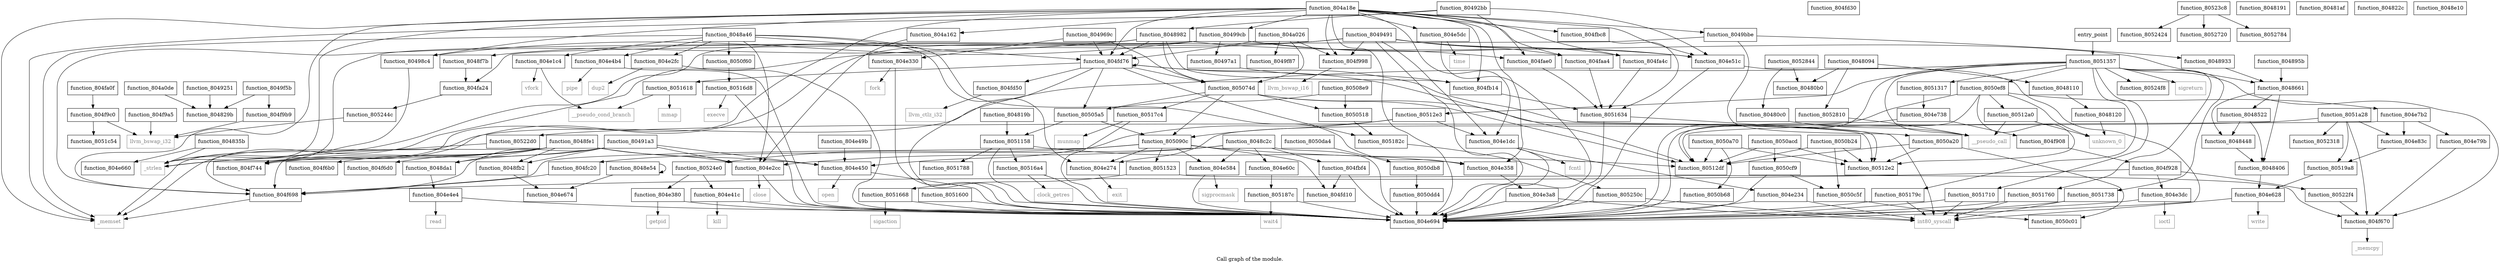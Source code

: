 digraph "Call graph of the module." {
  label="Call graph of the module.";
  node [shape=record];

  Node_function_804969c [label="{function_804969c}"];
  Node_function_80498c4 [label="{function_80498c4}"];
  Node_function_80499cb [label="{function_80499cb}"];
  Node_function_8049bbe [label="{function_8049bbe}"];
  Node_function_8049f5b [label="{function_8049f5b}"];
  Node_function_804faa4 [label="{function_804faa4}"];
  Node_function_8049f87 [label="{function_8049f87}"];
  Node_function_804a026 [label="{function_804a026}"];
  Node_function_8051760 [label="{function_8051760}"];
  Node_function_804f6b0 [label="{function_804f6b0}"];
  Node_function_804e41c [label="{function_804e41c}"];
  Node_function_804e358 [label="{function_804e358}"];
  Node_function_804fbc8 [label="{function_804fbc8}"];
  Node_function_804fa0f [label="{function_804fa0f}"];
  Node_function_804e628 [label="{function_804e628}"];
  Node_function_804a0de [label="{function_804a0de}"];
  Node_function_804a162 [label="{function_804a162}"];
  Node_function_804a18e [label="{function_804a18e}"];
  Node_function_804e660 [label="{function_804e660}"];
  Node_function_804e450 [label="{function_804e450}"];
  Node_function_804f6d0 [label="{function_804f6d0}"];
  Node_function_804e674 [label="{function_804e674}"];
  Node_function_804e49b [label="{function_804e49b}"];
  Node_function_804e1c4 [label="{function_804e1c4}"];
  Node_function_804e380 [label="{function_804e380}"];
  Node_function_804e694 [label="{function_804e694}"];
  Node_function_804fa24 [label="{function_804fa24}"];
  Node_function_804e1dc [label="{function_804e1dc}"];
  Node_function_804e738 [label="{function_804e738}"];
  Node_function_804e3a8 [label="{function_804e3a8}"];
  Node_function_804e79b [label="{function_804e79b}"];
  Node_function_804e4b4 [label="{function_804e4b4}"];
  Node_function_804f744 [label="{function_804f744}"];
  Node_function_804fb14 [label="{function_804fb14}"];
  Node_function_804e4e4 [label="{function_804e4e4}"];
  Node_function_804e234 [label="{function_804e234}"];
  Node_function_804e7b2 [label="{function_804e7b2}"];
  Node_function_804f908 [label="{function_804f908}"];
  Node_function_804e274 [label="{function_804e274}"];
  Node_function_804e83c [label="{function_804e83c}"];
  Node_function_804f928 [label="{function_804f928}"];
  Node_function_804e51c [label="{function_804e51c}"];
  Node_function_804e2cc [label="{function_804e2cc}"];
  Node_function_804f670 [label="{function_804f670}"];
  Node_function_804f998 [label="{function_804f998}"];
  Node_function_804e584 [label="{function_804e584}"];
  Node_function_804f9a5 [label="{function_804f9a5}"];
  Node_function_804e3dc [label="{function_804e3dc}"];
  Node_function_804fa4c [label="{function_804fa4c}"];
  Node_function_804e2fc [label="{function_804e2fc}"];
  Node_function_804f698 [label="{function_804f698}"];
  Node_function_804fae0 [label="{function_804fae0}"];
  Node_function_804e5dc [label="{function_804e5dc}"];
  Node_function_804f9b9 [label="{function_804f9b9}"];
  Node_function_804f9c0 [label="{function_804f9c0}"];
  Node_function_804e60c [label="{function_804e60c}"];
  Node_function_804e330 [label="{function_804e330}"];
  Node_function_804fbf4 [label="{function_804fbf4}"];
  Node_function_804fc20 [label="{function_804fc20}"];
  Node_function_804fd10 [label="{function_804fd10}"];
  Node_function_804fd30 [label="{function_804fd30}"];
  Node_function_804fd50 [label="{function_804fd50}"];
  Node_function_804fd76 [label="{function_804fd76}"];
  Node_function_8050518 [label="{function_8050518}"];
  Node_function_80505a5 [label="{function_80505a5}"];
  Node_function_805074d [label="{function_805074d}"];
  Node_function_80508e9 [label="{function_80508e9}"];
  Node_function_805090c [label="{function_805090c}"];
  Node_function_8050a20 [label="{function_8050a20}"];
  Node_function_8050a70 [label="{function_8050a70}"];
  Node_function_8050acd [label="{function_8050acd}"];
  Node_function_8050b24 [label="{function_8050b24}"];
  Node_function_8050b68 [label="{function_8050b68}"];
  Node_function_8050c01 [label="{function_8050c01}"];
  Node_function_8050c5f [label="{function_8050c5f}"];
  Node_function_8050cf9 [label="{function_8050cf9}"];
  Node_function_8050da4 [label="{function_8050da4}"];
  Node_function_8050db8 [label="{function_8050db8}"];
  Node_function_8050dd4 [label="{function_8050dd4}"];
  Node_function_8050ef8 [label="{function_8050ef8}"];
  Node_function_8050f60 [label="{function_8050f60}"];
  Node_function_8051158 [label="{function_8051158}"];
  Node_function_80512a0 [label="{function_80512a0}"];
  Node_function_80512df [label="{function_80512df}"];
  Node_function_80512e2 [label="{function_80512e2}"];
  Node_function_80512e3 [label="{function_80512e3}"];
  Node_function_8051317 [label="{function_8051317}"];
  Node_function_8051357 [label="{function_8051357}"];
  Node_function_8051523 [label="{function_8051523}"];
  Node_function_8051600 [label="{function_8051600}"];
  Node_function_8051618 [label="{function_8051618}"];
  Node_function_8051634 [label="{function_8051634}"];
  Node_function_8051738 [label="{function_8051738}"];
  Node_function_8051668 [label="{function_8051668}"];
  Node_function_80516a4 [label="{function_80516a4}"];
  Node_function_80516d8 [label="{function_80516d8}"];
  Node_function_8051710 [label="{function_8051710}"];
  Node_function_8051788 [label="{function_8051788}"];
  Node_function_805179c [label="{function_805179c}"];
  Node_function_80517c4 [label="{function_80517c4}"];
  Node_function_805182c [label="{function_805182c}"];
  Node_function_805187c [label="{function_805187c}"];
  Node_function_80519a8 [label="{function_80519a8}"];
  Node_function_8051a28 [label="{function_8051a28}"];
  Node_function_8051c54 [label="{function_8051c54}"];
  Node_function_80522d0 [label="{function_80522d0}"];
  Node_function_80522f4 [label="{function_80522f4}"];
  Node_function_8052318 [label="{function_8052318}"];
  Node_function_80523c8 [label="{function_80523c8}"];
  Node_function_8052424 [label="{function_8052424}"];
  Node_function_805244c [label="{function_805244c}"];
  Node_function_80524e0 [label="{function_80524e0}"];
  Node_function_80524f8 [label="{function_80524f8}"];
  Node_function_805250c [label="{function_805250c}"];
  Node_function_8052720 [label="{function_8052720}"];
  Node_function_8052784 [label="{function_8052784}"];
  Node_function_8052810 [label="{function_8052810}"];
  Node_function_8052844 [label="{function_8052844}"];
  Node_llvm_ctlz_i32 [color="gray50", fontcolor="gray50", label="{llvm_ctlz_i32}"];
  Node_llvm_bswap_i32 [color="gray50", fontcolor="gray50", label="{llvm_bswap_i32}"];
  Node__strlen [color="gray50", fontcolor="gray50", label="{_strlen}"];
  Node__memset [color="gray50", fontcolor="gray50", label="{_memset}"];
  Node__memcpy [color="gray50", fontcolor="gray50", label="{_memcpy}"];
  Node_llvm_bswap_i16 [color="gray50", fontcolor="gray50", label="{llvm_bswap_i16}"];
  Node_unknown_0 [color="gray50", fontcolor="gray50", label="{unknown_0}"];
  Node_vfork [color="gray50", fontcolor="gray50", label="{vfork}"];
  Node_fcntl [color="gray50", fontcolor="gray50", label="{fcntl}"];
  Node_int80_syscall [color="gray50", fontcolor="gray50", label="{int80_syscall}"];
  Node_exit [color="gray50", fontcolor="gray50", label="{exit}"];
  Node_close [color="gray50", fontcolor="gray50", label="{close}"];
  Node_dup2 [color="gray50", fontcolor="gray50", label="{dup2}"];
  Node_fork [color="gray50", fontcolor="gray50", label="{fork}"];
  Node_getpid [color="gray50", fontcolor="gray50", label="{getpid}"];
  Node_ioctl [color="gray50", fontcolor="gray50", label="{ioctl}"];
  Node_kill [color="gray50", fontcolor="gray50", label="{kill}"];
  Node_open [color="gray50", fontcolor="gray50", label="{open}"];
  Node_pipe [color="gray50", fontcolor="gray50", label="{pipe}"];
  Node_read [color="gray50", fontcolor="gray50", label="{read}"];
  Node_sigprocmask [color="gray50", fontcolor="gray50", label="{sigprocmask}"];
  Node_time [color="gray50", fontcolor="gray50", label="{time}"];
  Node_write [color="gray50", fontcolor="gray50", label="{write}"];
  Node_sigreturn [color="gray50", fontcolor="gray50", label="{sigreturn}"];
  Node_mmap [color="gray50", fontcolor="gray50", label="{mmap}"];
  Node_sigaction [color="gray50", fontcolor="gray50", label="{sigaction}"];
  Node_clock_getres [color="gray50", fontcolor="gray50", label="{clock_getres}"];
  Node_execve [color="gray50", fontcolor="gray50", label="{execve}"];
  Node_munmap [color="gray50", fontcolor="gray50", label="{munmap}"];
  Node_wait4 [color="gray50", fontcolor="gray50", label="{wait4}"];
  Node___pseudo_call [color="gray50", fontcolor="gray50", label="{__pseudo_call}"];
  Node___pseudo_cond_branch [color="gray50", fontcolor="gray50", label="{__pseudo_cond_branch}"];
  Node_function_8048094 [label="{function_8048094}"];
  Node_function_80480b0 [label="{function_80480b0}"];
  Node_function_80480c0 [label="{function_80480c0}"];
  Node_function_8048110 [label="{function_8048110}"];
  Node_function_8048120 [label="{function_8048120}"];
  Node_entry_point [label="{entry_point}"];
  Node_function_8048191 [label="{function_8048191}"];
  Node_function_804819b [label="{function_804819b}"];
  Node_function_80481af [label="{function_80481af}"];
  Node_function_804822c [label="{function_804822c}"];
  Node_function_804829b [label="{function_804829b}"];
  Node_function_804835b [label="{function_804835b}"];
  Node_function_8048406 [label="{function_8048406}"];
  Node_function_8048448 [label="{function_8048448}"];
  Node_function_80497a1 [label="{function_80497a1}"];
  Node_function_8048522 [label="{function_8048522}"];
  Node_function_8048661 [label="{function_8048661}"];
  Node_function_8048933 [label="{function_8048933}"];
  Node_function_804895b [label="{function_804895b}"];
  Node_function_8048982 [label="{function_8048982}"];
  Node_function_8048a46 [label="{function_8048a46}"];
  Node_function_8048c2c [label="{function_8048c2c}"];
  Node_function_8048da1 [label="{function_8048da1}"];
  Node_function_8048e10 [label="{function_8048e10}"];
  Node_function_8048e54 [label="{function_8048e54}"];
  Node_function_8048f7b [label="{function_8048f7b}"];
  Node_function_8048fb2 [label="{function_8048fb2}"];
  Node_function_8048fe1 [label="{function_8048fe1}"];
  Node_function_80491a3 [label="{function_80491a3}"];
  Node_function_8049251 [label="{function_8049251}"];
  Node_function_80492bb [label="{function_80492bb}"];
  Node_function_8049491 [label="{function_8049491}"];
  Node_function_804969c -> Node_function_804e330;
  Node_function_804969c -> Node_function_804fd76;
  Node_function_804969c -> Node_function_805074d;
  Node_function_80498c4 -> Node__strlen;
  Node_function_80499cb -> Node_function_80498c4;
  Node_function_80499cb -> Node_function_804f744;
  Node_function_80499cb -> Node_function_804e51c;
  Node_function_80499cb -> Node_function_804fae0;
  Node_function_80499cb -> Node__memset;
  Node_function_80499cb -> Node_function_80497a1;
  Node_function_8049bbe -> Node_function_804fa24;
  Node_function_8049bbe -> Node_function_8050a20;
  Node_function_8049bbe -> Node_function_8048933;
  Node_function_8049f5b -> Node_function_804f9b9;
  Node_function_8049f5b -> Node_function_804829b;
  Node_function_804faa4 -> Node_function_8051634;
  Node_function_804a026 -> Node_function_8049f87;
  Node_function_804a026 -> Node_function_804f998;
  Node_function_804a026 -> Node_function_804fd76;
  Node_function_804a026 -> Node_function_805074d;
  Node_function_8051760 -> Node_function_804e694;
  Node_function_8051760 -> Node_int80_syscall;
  Node_function_804e41c -> Node_function_804e694;
  Node_function_804e41c -> Node_kill;
  Node_function_804e358 -> Node_function_804e3a8;
  Node_function_804fbc8 -> Node_function_8051634;
  Node_function_804fa0f -> Node_function_804f9c0;
  Node_function_804e628 -> Node_function_804e694;
  Node_function_804e628 -> Node_write;
  Node_function_804a0de -> Node_function_804829b;
  Node_function_804a162 -> Node_function_804e2cc;
  Node_function_804a18e -> Node_function_80498c4;
  Node_function_804a18e -> Node_function_80499cb;
  Node_function_804a18e -> Node_function_8049bbe;
  Node_function_804a18e -> Node_function_804faa4;
  Node_function_804a18e -> Node_function_804e358;
  Node_function_804a18e -> Node_function_804fbc8;
  Node_function_804a18e -> Node_function_804a162;
  Node_function_804a18e -> Node_function_804e694;
  Node_function_804a18e -> Node_function_804e1dc;
  Node_function_804a18e -> Node_function_804f744;
  Node_function_804a18e -> Node_function_804fb14;
  Node_function_804a18e -> Node_function_804e51c;
  Node_function_804a18e -> Node_function_804f998;
  Node_function_804a18e -> Node_function_804fa4c;
  Node_function_804a18e -> Node_function_804f698;
  Node_function_804a18e -> Node_function_804e5dc;
  Node_function_804a18e -> Node_function_804fd76;
  Node_function_804a18e -> Node__strlen;
  Node_function_804a18e -> Node__memset;
  Node_function_804e450 -> Node_function_804e694;
  Node_function_804e450 -> Node_open;
  Node_function_804e49b -> Node_function_804e450;
  Node_function_804e1c4 -> Node_vfork;
  Node_function_804e1c4 -> Node___pseudo_cond_branch;
  Node_function_804e380 -> Node_function_804e694;
  Node_function_804e380 -> Node_getpid;
  Node_function_804fa24 -> Node_function_805244c;
  Node_function_804e1dc -> Node_function_804e694;
  Node_function_804e1dc -> Node_function_804e234;
  Node_function_804e1dc -> Node_fcntl;
  Node_function_804e738 -> Node_function_804e694;
  Node_function_804e738 -> Node_function_804f908;
  Node_function_804e3a8 -> Node_function_804e694;
  Node_function_804e3a8 -> Node_int80_syscall;
  Node_function_804e79b -> Node_function_804f670;
  Node_function_804e4b4 -> Node_function_804e694;
  Node_function_804e4b4 -> Node_pipe;
  Node_function_804fb14 -> Node_function_8051634;
  Node_function_804e4e4 -> Node_function_804e694;
  Node_function_804e4e4 -> Node_read;
  Node_function_804e234 -> Node_function_804e694;
  Node_function_804e234 -> Node_int80_syscall;
  Node_function_804e7b2 -> Node_function_804e79b;
  Node_function_804e7b2 -> Node_function_804e83c;
  Node_function_804e7b2 -> Node_function_80512df;
  Node_function_804f908 -> Node_function_804f928;
  Node_function_804e274 -> Node_exit;
  Node_function_804e83c -> Node_function_80519a8;
  Node_function_804f928 -> Node_function_804e3dc;
  Node_function_804f928 -> Node_function_804f698;
  Node_function_804f928 -> Node_function_80522f4;
  Node_function_804e51c -> Node_function_804e694;
  Node_function_804e51c -> Node_int80_syscall;
  Node_function_804e2cc -> Node_function_804e694;
  Node_function_804e2cc -> Node_close;
  Node_function_804f670 -> Node__memcpy;
  Node_function_804f998 -> Node_llvm_bswap_i16;
  Node_function_804e584 -> Node_function_804e694;
  Node_function_804e584 -> Node_sigprocmask;
  Node_function_804f9a5 -> Node_llvm_bswap_i32;
  Node_function_804e3dc -> Node_function_804e694;
  Node_function_804e3dc -> Node_ioctl;
  Node_function_804fa4c -> Node_function_8051634;
  Node_function_804e2fc -> Node_function_804e694;
  Node_function_804e2fc -> Node_dup2;
  Node_function_804f698 -> Node__memset;
  Node_function_804fae0 -> Node_function_8051634;
  Node_function_804e5dc -> Node_function_804e694;
  Node_function_804e5dc -> Node_time;
  Node_function_804f9b9 -> Node_llvm_bswap_i32;
  Node_function_804f9c0 -> Node_function_8051c54;
  Node_function_804f9c0 -> Node_llvm_bswap_i32;
  Node_function_804e60c -> Node_function_805187c;
  Node_function_804e330 -> Node_function_804e694;
  Node_function_804e330 -> Node_fork;
  Node_function_804fbf4 -> Node_function_804e694;
  Node_function_804fbf4 -> Node_function_804fd10;
  Node_function_804fc20 -> Node_function_804f698;
  Node_function_804fd50 -> Node_llvm_ctlz_i32;
  Node_function_804fd76 -> Node_function_804e694;
  Node_function_804fd76 -> Node_function_804fd50;
  Node_function_804fd76 -> Node_function_804fd76;
  Node_function_804fd76 -> Node_function_80505a5;
  Node_function_804fd76 -> Node_function_805074d;
  Node_function_804fd76 -> Node_function_80512df;
  Node_function_804fd76 -> Node_function_80512e2;
  Node_function_804fd76 -> Node_function_8051618;
  Node_function_804fd76 -> Node_function_805182c;
  Node_function_8050518 -> Node_function_805182c;
  Node_function_80505a5 -> Node_function_805090c;
  Node_function_80505a5 -> Node_function_8051158;
  Node_function_805074d -> Node_function_8050518;
  Node_function_805074d -> Node_function_80505a5;
  Node_function_805074d -> Node_function_805090c;
  Node_function_805074d -> Node_function_80512df;
  Node_function_805074d -> Node_function_80512e2;
  Node_function_805074d -> Node_function_80517c4;
  Node_function_80508e9 -> Node_function_8050518;
  Node_function_80508e9 -> Node_function_80505a5;
  Node_function_805090c -> Node_function_804e274;
  Node_function_805090c -> Node_function_804e584;
  Node_function_805090c -> Node_function_804f698;
  Node_function_805090c -> Node_function_804fd10;
  Node_function_805090c -> Node_function_80512df;
  Node_function_805090c -> Node_function_8051523;
  Node_function_805090c -> Node_function_80524e0;
  Node_function_8050a20 -> Node_function_8050c01;
  Node_function_8050a20 -> Node_function_80512df;
  Node_function_8050a20 -> Node_function_80512e2;
  Node_function_8050a70 -> Node_function_8050b68;
  Node_function_8050a70 -> Node_function_80512df;
  Node_function_8050a70 -> Node_function_80512e2;
  Node_function_8050acd -> Node_function_8050cf9;
  Node_function_8050acd -> Node_function_80512df;
  Node_function_8050acd -> Node_function_80512e2;
  Node_function_8050b24 -> Node_function_8050c5f;
  Node_function_8050b24 -> Node_function_80512df;
  Node_function_8050b24 -> Node_function_80512e2;
  Node_function_8050b68 -> Node_function_804e694;
  Node_function_8050c5f -> Node_function_8050c01;
  Node_function_8050cf9 -> Node_function_804e694;
  Node_function_8050cf9 -> Node_function_8050c5f;
  Node_function_8050da4 -> Node_function_8050db8;
  Node_function_8050db8 -> Node_function_8050dd4;
  Node_function_8050dd4 -> Node_function_804e694;
  Node_function_8050ef8 -> Node_function_804e7b2;
  Node_function_8050ef8 -> Node_function_804e274;
  Node_function_8050ef8 -> Node_function_80512a0;
  Node_function_8050ef8 -> Node_function_80512df;
  Node_function_8050ef8 -> Node_function_80512e2;
  Node_function_8050ef8 -> Node_unknown_0;
  Node_function_8050f60 -> Node_function_80516d8;
  Node_function_8051158 -> Node_function_804e358;
  Node_function_8051158 -> Node_function_804e694;
  Node_function_8051158 -> Node_function_80516a4;
  Node_function_8051158 -> Node_function_8051788;
  Node_function_80512a0 -> Node_unknown_0;
  Node_function_80512a0 -> Node___pseudo_call;
  Node_function_80512e3 -> Node_function_804e450;
  Node_function_80512e3 -> Node_function_804e1dc;
  Node_function_80512e3 -> Node_function_805090c;
  Node_function_8051317 -> Node_function_804e738;
  Node_function_8051357 -> Node_function_8051760;
  Node_function_8051357 -> Node_function_804e694;
  Node_function_8051357 -> Node_function_804f670;
  Node_function_8051357 -> Node_function_804f698;
  Node_function_8051357 -> Node_function_8050ef8;
  Node_function_8051357 -> Node_function_80512e3;
  Node_function_8051357 -> Node_function_8051317;
  Node_function_8051357 -> Node_function_8051738;
  Node_function_8051357 -> Node_function_8051710;
  Node_function_8051357 -> Node_function_805179c;
  Node_function_8051357 -> Node_function_80524f8;
  Node_function_8051357 -> Node_sigreturn;
  Node_function_8051357 -> Node___pseudo_call;
  Node_function_8051523 -> Node_function_804f670;
  Node_function_8051523 -> Node_function_8051668;
  Node_function_8051600 -> Node_function_804e694;
  Node_function_8051618 -> Node_mmap;
  Node_function_8051618 -> Node___pseudo_cond_branch;
  Node_function_8051634 -> Node_function_804e694;
  Node_function_8051634 -> Node_int80_syscall;
  Node_function_8051738 -> Node_function_804e694;
  Node_function_8051738 -> Node_int80_syscall;
  Node_function_8051668 -> Node_function_804e694;
  Node_function_8051668 -> Node_sigaction;
  Node_function_80516a4 -> Node_function_804e694;
  Node_function_80516a4 -> Node_clock_getres;
  Node_function_80516d8 -> Node_function_804e694;
  Node_function_80516d8 -> Node_execve;
  Node_function_8051710 -> Node_function_804e694;
  Node_function_8051710 -> Node_int80_syscall;
  Node_function_805179c -> Node_function_804e694;
  Node_function_805179c -> Node_int80_syscall;
  Node_function_80517c4 -> Node_function_804e694;
  Node_function_80517c4 -> Node_munmap;
  Node_function_805182c -> Node_function_805250c;
  Node_function_805187c -> Node_function_804e694;
  Node_function_805187c -> Node_wait4;
  Node_function_80519a8 -> Node_function_804e628;
  Node_function_8051a28 -> Node_function_804e83c;
  Node_function_8051a28 -> Node_function_804f670;
  Node_function_8051a28 -> Node_function_80519a8;
  Node_function_8051a28 -> Node_function_80522d0;
  Node_function_8051a28 -> Node_function_8052318;
  Node_function_80522d0 -> Node__strlen;
  Node_function_80522f4 -> Node_function_804f670;
  Node_function_80523c8 -> Node_function_8052424;
  Node_function_80523c8 -> Node_function_8052720;
  Node_function_80523c8 -> Node_function_8052784;
  Node_function_805244c -> Node_llvm_bswap_i32;
  Node_function_80524e0 -> Node_function_804e41c;
  Node_function_80524e0 -> Node_function_804e380;
  Node_function_805250c -> Node_function_804e694;
  Node_function_805250c -> Node_int80_syscall;
  Node_function_8052810 -> Node___pseudo_call;
  Node_function_8052844 -> Node_function_80480b0;
  Node_function_8052844 -> Node_function_80480c0;
  Node_function_8048094 -> Node_function_8052810;
  Node_function_8048094 -> Node_function_80480b0;
  Node_function_8048094 -> Node_function_8048110;
  Node_function_80480c0 -> Node___pseudo_call;
  Node_function_8048110 -> Node_function_8048120;
  Node_function_8048120 -> Node_unknown_0;
  Node_entry_point -> Node_function_8051357;
  Node_function_804819b -> Node_function_8051158;
  Node_function_804835b -> Node_function_804e660;
  Node_function_804835b -> Node__strlen;
  Node_function_8048406 -> Node_function_804e628;
  Node_function_8048448 -> Node_function_8048406;
  Node_function_80497a1 -> Node_function_804fb14;
  Node_function_8048522 -> Node_function_8048406;
  Node_function_8048522 -> Node_function_8048448;
  Node_function_8048661 -> Node_function_8048406;
  Node_function_8048661 -> Node_function_8048448;
  Node_function_8048661 -> Node_function_8048522;
  Node_function_8048933 -> Node_function_8048661;
  Node_function_804895b -> Node_function_8048661;
  Node_function_8048982 -> Node_function_804fb14;
  Node_function_8048982 -> Node_function_804f698;
  Node_function_8048982 -> Node_function_804fd76;
  Node_function_8048982 -> Node_function_805074d;
  Node_function_8048982 -> Node__strlen;
  Node_function_8048982 -> Node_function_8048661;
  Node_function_8048a46 -> Node_function_804e358;
  Node_function_8048a46 -> Node_function_804e1c4;
  Node_function_8048a46 -> Node_function_804e4b4;
  Node_function_8048a46 -> Node_function_804e274;
  Node_function_8048a46 -> Node_function_804e2cc;
  Node_function_8048a46 -> Node_function_804e2fc;
  Node_function_8048a46 -> Node_function_804fd76;
  Node_function_8048a46 -> Node_function_8050f60;
  Node_function_8048a46 -> Node__memset;
  Node_function_8048c2c -> Node_function_804e694;
  Node_function_8048c2c -> Node_function_804e2cc;
  Node_function_8048c2c -> Node_function_804e584;
  Node_function_8048c2c -> Node_function_804e60c;
  Node_function_8048c2c -> Node_function_804fbf4;
  Node_function_8048c2c -> Node_function_804fc20;
  Node_function_8048da1 -> Node_function_804e4e4;
  Node_function_8048e54 -> Node_function_804e674;
  Node_function_8048e54 -> Node_function_8048e54;
  Node_function_8048f7b -> Node_function_804fa24;
  Node_function_8048fb2 -> Node_function_804e674;
  Node_function_8048fe1 -> Node_function_804f6b0;
  Node_function_8048fe1 -> Node_function_804e450;
  Node_function_8048fe1 -> Node_function_804f6d0;
  Node_function_8048fe1 -> Node_function_804f744;
  Node_function_8048fe1 -> Node_function_804e2cc;
  Node_function_8048fe1 -> Node_function_804f698;
  Node_function_8048fe1 -> Node__strlen;
  Node_function_8048fe1 -> Node_function_8048da1;
  Node_function_8048fe1 -> Node_function_8048fb2;
  Node_function_80491a3 -> Node_function_804e450;
  Node_function_80491a3 -> Node_function_804f744;
  Node_function_80491a3 -> Node_function_804e2cc;
  Node_function_80491a3 -> Node_function_804f698;
  Node_function_80491a3 -> Node_function_8048da1;
  Node_function_80491a3 -> Node_function_8048fb2;
  Node_function_8049251 -> Node_function_804829b;
  Node_function_80492bb -> Node_function_804e51c;
  Node_function_80492bb -> Node_function_804fae0;
  Node_function_80492bb -> Node__memset;
  Node_function_80492bb -> Node_function_8048982;
  Node_function_8049491 -> Node_function_804faa4;
  Node_function_8049491 -> Node_function_804e694;
  Node_function_8049491 -> Node_function_804e1dc;
  Node_function_8049491 -> Node_function_804e51c;
  Node_function_8049491 -> Node_function_804f998;
  Node_function_8049491 -> Node_function_804fa4c;
  Node_function_8049491 -> Node__memset;
  Node_function_8049491 -> Node_function_8048f7b;
}
